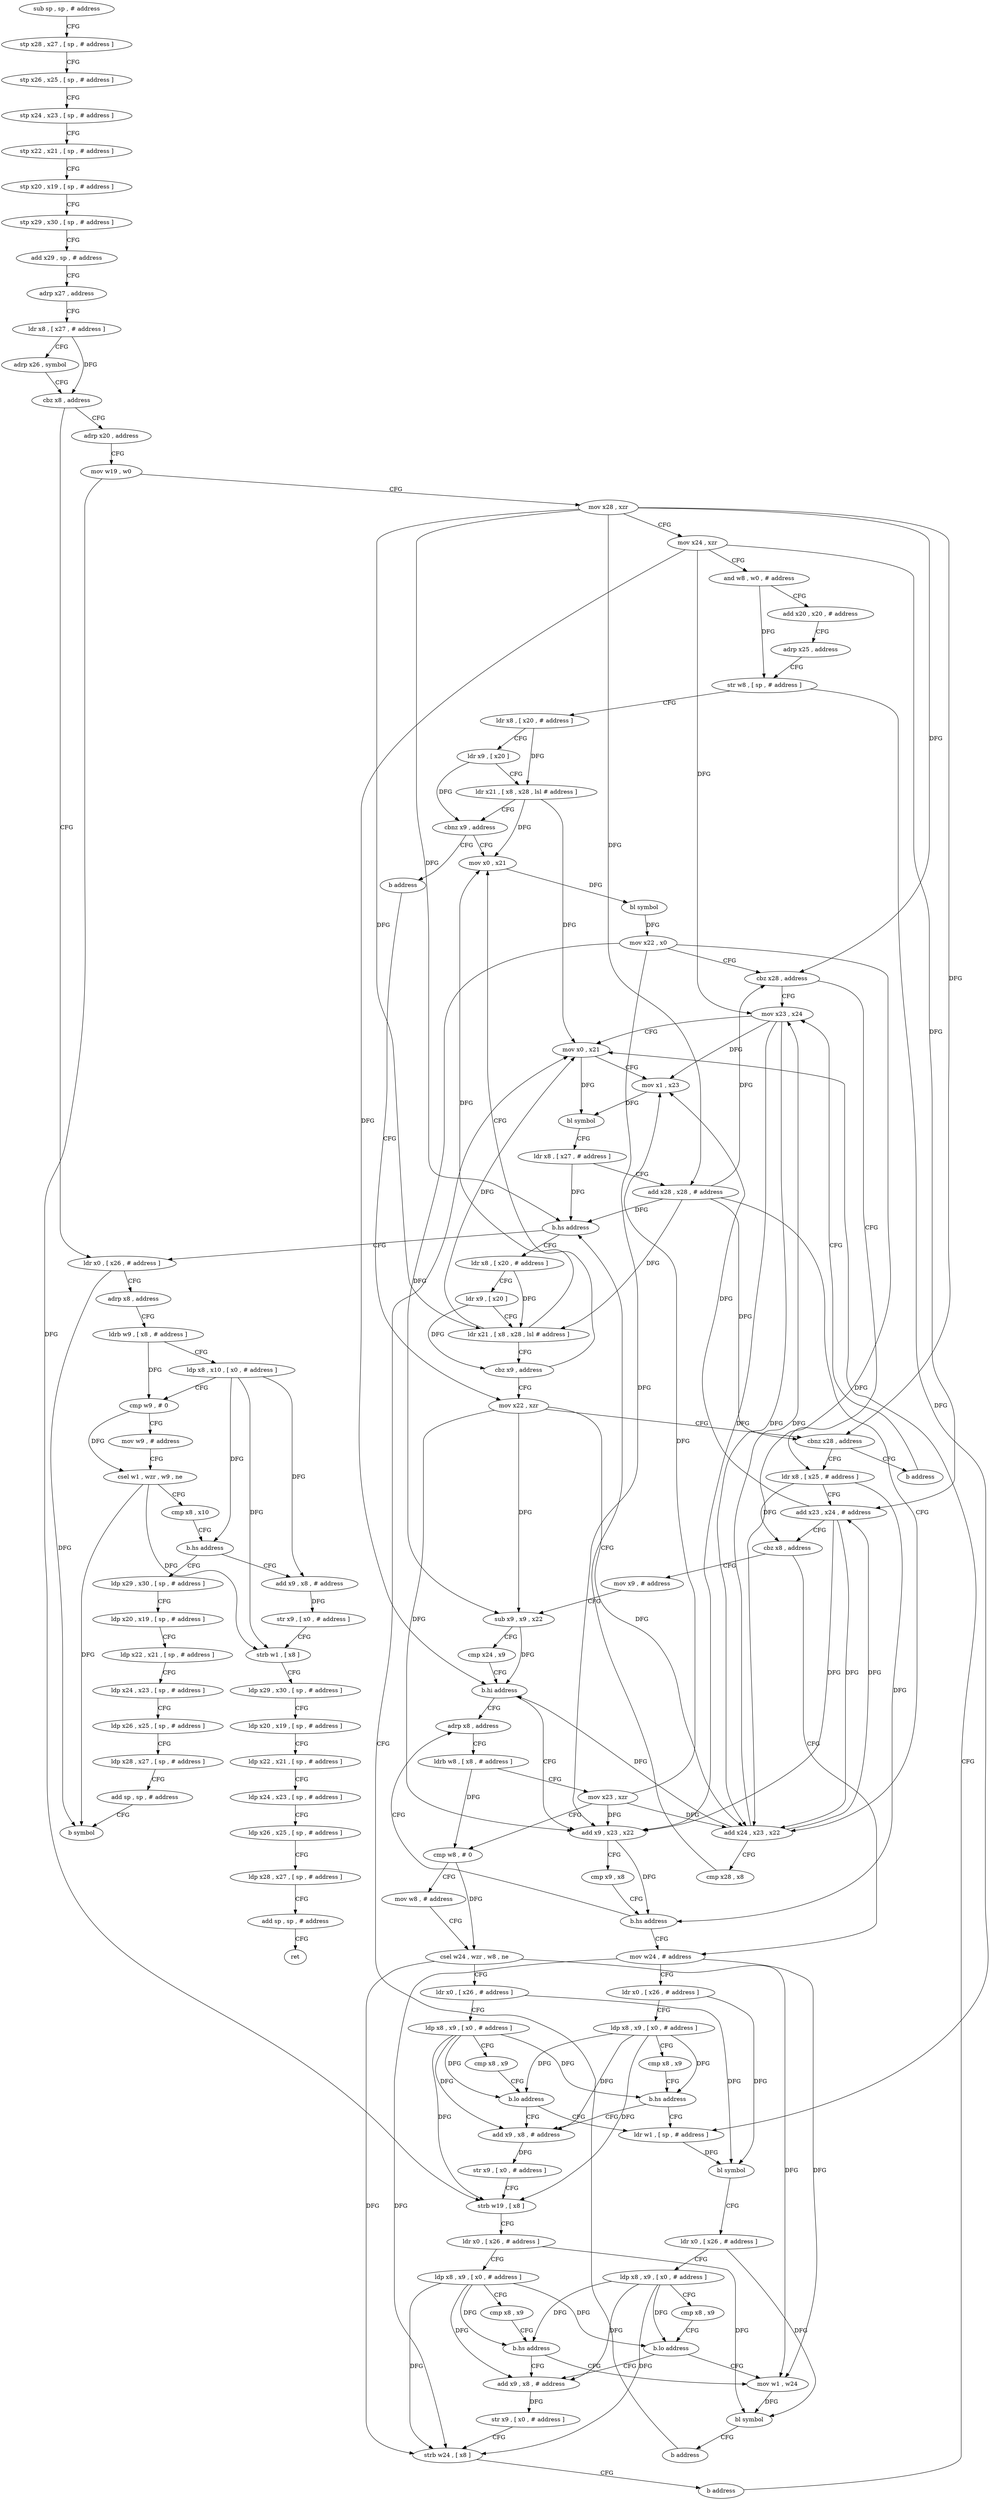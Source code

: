 digraph "func" {
"4244944" [label = "sub sp , sp , # address" ]
"4244948" [label = "stp x28 , x27 , [ sp , # address ]" ]
"4244952" [label = "stp x26 , x25 , [ sp , # address ]" ]
"4244956" [label = "stp x24 , x23 , [ sp , # address ]" ]
"4244960" [label = "stp x22 , x21 , [ sp , # address ]" ]
"4244964" [label = "stp x20 , x19 , [ sp , # address ]" ]
"4244968" [label = "stp x29 , x30 , [ sp , # address ]" ]
"4244972" [label = "add x29 , sp , # address" ]
"4244976" [label = "adrp x27 , address" ]
"4244980" [label = "ldr x8 , [ x27 , # address ]" ]
"4244984" [label = "adrp x26 , symbol" ]
"4244988" [label = "cbz x8 , address" ]
"4245304" [label = "ldr x0 , [ x26 , # address ]" ]
"4244992" [label = "adrp x20 , address" ]
"4245308" [label = "adrp x8 , address" ]
"4245312" [label = "ldrb w9 , [ x8 , # address ]" ]
"4245316" [label = "ldp x8 , x10 , [ x0 , # address ]" ]
"4245320" [label = "cmp w9 , # 0" ]
"4245324" [label = "mov w9 , # address" ]
"4245328" [label = "csel w1 , wzr , w9 , ne" ]
"4245332" [label = "cmp x8 , x10" ]
"4245336" [label = "b.hs address" ]
"4245384" [label = "ldp x29 , x30 , [ sp , # address ]" ]
"4245340" [label = "add x9 , x8 , # address" ]
"4244996" [label = "mov w19 , w0" ]
"4245000" [label = "mov x28 , xzr" ]
"4245004" [label = "mov x24 , xzr" ]
"4245008" [label = "and w8 , w0 , # address" ]
"4245012" [label = "add x20 , x20 , # address" ]
"4245016" [label = "adrp x25 , address" ]
"4245020" [label = "str w8 , [ sp , # address ]" ]
"4245024" [label = "ldr x8 , [ x20 , # address ]" ]
"4245028" [label = "ldr x9 , [ x20 ]" ]
"4245032" [label = "ldr x21 , [ x8 , x28 , lsl # address ]" ]
"4245036" [label = "cbnz x9 , address" ]
"4245096" [label = "mov x0 , x21" ]
"4245040" [label = "b address" ]
"4245388" [label = "ldp x20 , x19 , [ sp , # address ]" ]
"4245392" [label = "ldp x22 , x21 , [ sp , # address ]" ]
"4245396" [label = "ldp x24 , x23 , [ sp , # address ]" ]
"4245400" [label = "ldp x26 , x25 , [ sp , # address ]" ]
"4245404" [label = "ldp x28 , x27 , [ sp , # address ]" ]
"4245408" [label = "add sp , sp , # address" ]
"4245412" [label = "b symbol" ]
"4245344" [label = "str x9 , [ x0 , # address ]" ]
"4245348" [label = "strb w1 , [ x8 ]" ]
"4245352" [label = "ldp x29 , x30 , [ sp , # address ]" ]
"4245356" [label = "ldp x20 , x19 , [ sp , # address ]" ]
"4245360" [label = "ldp x22 , x21 , [ sp , # address ]" ]
"4245364" [label = "ldp x24 , x23 , [ sp , # address ]" ]
"4245368" [label = "ldp x26 , x25 , [ sp , # address ]" ]
"4245372" [label = "ldp x28 , x27 , [ sp , # address ]" ]
"4245376" [label = "add sp , sp , # address" ]
"4245380" [label = "ret" ]
"4245100" [label = "bl symbol" ]
"4245104" [label = "mov x22 , x0" ]
"4245108" [label = "cbz x28 , address" ]
"4245044" [label = "mov x23 , x24" ]
"4245112" [label = "ldr x8 , [ x25 , # address ]" ]
"4245216" [label = "mov x22 , xzr" ]
"4245048" [label = "mov x0 , x21" ]
"4245116" [label = "add x23 , x24 , # address" ]
"4245120" [label = "cbz x8 , address" ]
"4245152" [label = "mov w24 , # address" ]
"4245124" [label = "mov x9 , # address" ]
"4245220" [label = "cbnz x28 , address" ]
"4245224" [label = "b address" ]
"4245080" [label = "ldr x8 , [ x20 , # address ]" ]
"4245084" [label = "ldr x9 , [ x20 ]" ]
"4245088" [label = "ldr x21 , [ x8 , x28 , lsl # address ]" ]
"4245092" [label = "cbz x9 , address" ]
"4245156" [label = "ldr x0 , [ x26 , # address ]" ]
"4245160" [label = "ldp x8 , x9 , [ x0 , # address ]" ]
"4245164" [label = "cmp x8 , x9" ]
"4245168" [label = "b.hs address" ]
"4245268" [label = "ldr w1 , [ sp , # address ]" ]
"4245172" [label = "add x9 , x8 , # address" ]
"4245128" [label = "sub x9 , x9 , x22" ]
"4245132" [label = "cmp x24 , x9" ]
"4245136" [label = "b.hi address" ]
"4245228" [label = "adrp x8 , address" ]
"4245140" [label = "add x9 , x23 , x22" ]
"4245272" [label = "bl symbol" ]
"4245276" [label = "ldr x0 , [ x26 , # address ]" ]
"4245280" [label = "ldp x8 , x9 , [ x0 , # address ]" ]
"4245284" [label = "cmp x8 , x9" ]
"4245288" [label = "b.lo address" ]
"4245200" [label = "add x9 , x8 , # address" ]
"4245292" [label = "mov w1 , w24" ]
"4245176" [label = "str x9 , [ x0 , # address ]" ]
"4245180" [label = "strb w19 , [ x8 ]" ]
"4245184" [label = "ldr x0 , [ x26 , # address ]" ]
"4245188" [label = "ldp x8 , x9 , [ x0 , # address ]" ]
"4245192" [label = "cmp x8 , x9" ]
"4245196" [label = "b.hs address" ]
"4245232" [label = "ldrb w8 , [ x8 , # address ]" ]
"4245236" [label = "mov x23 , xzr" ]
"4245240" [label = "cmp w8 , # 0" ]
"4245244" [label = "mov w8 , # address" ]
"4245248" [label = "csel w24 , wzr , w8 , ne" ]
"4245252" [label = "ldr x0 , [ x26 , # address ]" ]
"4245256" [label = "ldp x8 , x9 , [ x0 , # address ]" ]
"4245260" [label = "cmp x8 , x9" ]
"4245264" [label = "b.lo address" ]
"4245144" [label = "cmp x9 , x8" ]
"4245148" [label = "b.hs address" ]
"4245204" [label = "str x9 , [ x0 , # address ]" ]
"4245208" [label = "strb w24 , [ x8 ]" ]
"4245212" [label = "b address" ]
"4245296" [label = "bl symbol" ]
"4245300" [label = "b address" ]
"4245052" [label = "mov x1 , x23" ]
"4245056" [label = "bl symbol" ]
"4245060" [label = "ldr x8 , [ x27 , # address ]" ]
"4245064" [label = "add x28 , x28 , # address" ]
"4245068" [label = "add x24 , x23 , x22" ]
"4245072" [label = "cmp x28 , x8" ]
"4245076" [label = "b.hs address" ]
"4244944" -> "4244948" [ label = "CFG" ]
"4244948" -> "4244952" [ label = "CFG" ]
"4244952" -> "4244956" [ label = "CFG" ]
"4244956" -> "4244960" [ label = "CFG" ]
"4244960" -> "4244964" [ label = "CFG" ]
"4244964" -> "4244968" [ label = "CFG" ]
"4244968" -> "4244972" [ label = "CFG" ]
"4244972" -> "4244976" [ label = "CFG" ]
"4244976" -> "4244980" [ label = "CFG" ]
"4244980" -> "4244984" [ label = "CFG" ]
"4244980" -> "4244988" [ label = "DFG" ]
"4244984" -> "4244988" [ label = "CFG" ]
"4244988" -> "4245304" [ label = "CFG" ]
"4244988" -> "4244992" [ label = "CFG" ]
"4245304" -> "4245308" [ label = "CFG" ]
"4245304" -> "4245412" [ label = "DFG" ]
"4244992" -> "4244996" [ label = "CFG" ]
"4245308" -> "4245312" [ label = "CFG" ]
"4245312" -> "4245316" [ label = "CFG" ]
"4245312" -> "4245320" [ label = "DFG" ]
"4245316" -> "4245320" [ label = "CFG" ]
"4245316" -> "4245336" [ label = "DFG" ]
"4245316" -> "4245340" [ label = "DFG" ]
"4245316" -> "4245348" [ label = "DFG" ]
"4245320" -> "4245324" [ label = "CFG" ]
"4245320" -> "4245328" [ label = "DFG" ]
"4245324" -> "4245328" [ label = "CFG" ]
"4245328" -> "4245332" [ label = "CFG" ]
"4245328" -> "4245412" [ label = "DFG" ]
"4245328" -> "4245348" [ label = "DFG" ]
"4245332" -> "4245336" [ label = "CFG" ]
"4245336" -> "4245384" [ label = "CFG" ]
"4245336" -> "4245340" [ label = "CFG" ]
"4245384" -> "4245388" [ label = "CFG" ]
"4245340" -> "4245344" [ label = "DFG" ]
"4244996" -> "4245000" [ label = "CFG" ]
"4244996" -> "4245180" [ label = "DFG" ]
"4245000" -> "4245004" [ label = "CFG" ]
"4245000" -> "4245108" [ label = "DFG" ]
"4245000" -> "4245220" [ label = "DFG" ]
"4245000" -> "4245064" [ label = "DFG" ]
"4245000" -> "4245076" [ label = "DFG" ]
"4245000" -> "4245088" [ label = "DFG" ]
"4245004" -> "4245008" [ label = "CFG" ]
"4245004" -> "4245044" [ label = "DFG" ]
"4245004" -> "4245116" [ label = "DFG" ]
"4245004" -> "4245136" [ label = "DFG" ]
"4245008" -> "4245012" [ label = "CFG" ]
"4245008" -> "4245020" [ label = "DFG" ]
"4245012" -> "4245016" [ label = "CFG" ]
"4245016" -> "4245020" [ label = "CFG" ]
"4245020" -> "4245024" [ label = "CFG" ]
"4245020" -> "4245268" [ label = "DFG" ]
"4245024" -> "4245028" [ label = "CFG" ]
"4245024" -> "4245032" [ label = "DFG" ]
"4245028" -> "4245032" [ label = "CFG" ]
"4245028" -> "4245036" [ label = "DFG" ]
"4245032" -> "4245036" [ label = "CFG" ]
"4245032" -> "4245096" [ label = "DFG" ]
"4245032" -> "4245048" [ label = "DFG" ]
"4245036" -> "4245096" [ label = "CFG" ]
"4245036" -> "4245040" [ label = "CFG" ]
"4245096" -> "4245100" [ label = "DFG" ]
"4245040" -> "4245216" [ label = "CFG" ]
"4245388" -> "4245392" [ label = "CFG" ]
"4245392" -> "4245396" [ label = "CFG" ]
"4245396" -> "4245400" [ label = "CFG" ]
"4245400" -> "4245404" [ label = "CFG" ]
"4245404" -> "4245408" [ label = "CFG" ]
"4245408" -> "4245412" [ label = "CFG" ]
"4245344" -> "4245348" [ label = "CFG" ]
"4245348" -> "4245352" [ label = "CFG" ]
"4245352" -> "4245356" [ label = "CFG" ]
"4245356" -> "4245360" [ label = "CFG" ]
"4245360" -> "4245364" [ label = "CFG" ]
"4245364" -> "4245368" [ label = "CFG" ]
"4245368" -> "4245372" [ label = "CFG" ]
"4245372" -> "4245376" [ label = "CFG" ]
"4245376" -> "4245380" [ label = "CFG" ]
"4245100" -> "4245104" [ label = "DFG" ]
"4245104" -> "4245108" [ label = "CFG" ]
"4245104" -> "4245068" [ label = "DFG" ]
"4245104" -> "4245128" [ label = "DFG" ]
"4245104" -> "4245140" [ label = "DFG" ]
"4245108" -> "4245044" [ label = "CFG" ]
"4245108" -> "4245112" [ label = "CFG" ]
"4245044" -> "4245048" [ label = "CFG" ]
"4245044" -> "4245052" [ label = "DFG" ]
"4245044" -> "4245068" [ label = "DFG" ]
"4245044" -> "4245140" [ label = "DFG" ]
"4245112" -> "4245116" [ label = "CFG" ]
"4245112" -> "4245120" [ label = "DFG" ]
"4245112" -> "4245148" [ label = "DFG" ]
"4245216" -> "4245220" [ label = "CFG" ]
"4245216" -> "4245068" [ label = "DFG" ]
"4245216" -> "4245128" [ label = "DFG" ]
"4245216" -> "4245140" [ label = "DFG" ]
"4245048" -> "4245052" [ label = "CFG" ]
"4245048" -> "4245056" [ label = "DFG" ]
"4245116" -> "4245120" [ label = "CFG" ]
"4245116" -> "4245052" [ label = "DFG" ]
"4245116" -> "4245068" [ label = "DFG" ]
"4245116" -> "4245140" [ label = "DFG" ]
"4245120" -> "4245152" [ label = "CFG" ]
"4245120" -> "4245124" [ label = "CFG" ]
"4245152" -> "4245156" [ label = "CFG" ]
"4245152" -> "4245208" [ label = "DFG" ]
"4245152" -> "4245292" [ label = "DFG" ]
"4245124" -> "4245128" [ label = "CFG" ]
"4245220" -> "4245112" [ label = "CFG" ]
"4245220" -> "4245224" [ label = "CFG" ]
"4245224" -> "4245044" [ label = "CFG" ]
"4245080" -> "4245084" [ label = "CFG" ]
"4245080" -> "4245088" [ label = "DFG" ]
"4245084" -> "4245088" [ label = "CFG" ]
"4245084" -> "4245092" [ label = "DFG" ]
"4245088" -> "4245092" [ label = "CFG" ]
"4245088" -> "4245096" [ label = "DFG" ]
"4245088" -> "4245048" [ label = "DFG" ]
"4245092" -> "4245216" [ label = "CFG" ]
"4245092" -> "4245096" [ label = "CFG" ]
"4245156" -> "4245160" [ label = "CFG" ]
"4245156" -> "4245272" [ label = "DFG" ]
"4245160" -> "4245164" [ label = "CFG" ]
"4245160" -> "4245168" [ label = "DFG" ]
"4245160" -> "4245172" [ label = "DFG" ]
"4245160" -> "4245180" [ label = "DFG" ]
"4245160" -> "4245264" [ label = "DFG" ]
"4245164" -> "4245168" [ label = "CFG" ]
"4245168" -> "4245268" [ label = "CFG" ]
"4245168" -> "4245172" [ label = "CFG" ]
"4245268" -> "4245272" [ label = "DFG" ]
"4245172" -> "4245176" [ label = "DFG" ]
"4245128" -> "4245132" [ label = "CFG" ]
"4245128" -> "4245136" [ label = "DFG" ]
"4245132" -> "4245136" [ label = "CFG" ]
"4245136" -> "4245228" [ label = "CFG" ]
"4245136" -> "4245140" [ label = "CFG" ]
"4245228" -> "4245232" [ label = "CFG" ]
"4245140" -> "4245144" [ label = "CFG" ]
"4245140" -> "4245148" [ label = "DFG" ]
"4245272" -> "4245276" [ label = "CFG" ]
"4245276" -> "4245280" [ label = "CFG" ]
"4245276" -> "4245296" [ label = "DFG" ]
"4245280" -> "4245284" [ label = "CFG" ]
"4245280" -> "4245288" [ label = "DFG" ]
"4245280" -> "4245196" [ label = "DFG" ]
"4245280" -> "4245200" [ label = "DFG" ]
"4245280" -> "4245208" [ label = "DFG" ]
"4245284" -> "4245288" [ label = "CFG" ]
"4245288" -> "4245200" [ label = "CFG" ]
"4245288" -> "4245292" [ label = "CFG" ]
"4245200" -> "4245204" [ label = "DFG" ]
"4245292" -> "4245296" [ label = "DFG" ]
"4245176" -> "4245180" [ label = "CFG" ]
"4245180" -> "4245184" [ label = "CFG" ]
"4245184" -> "4245188" [ label = "CFG" ]
"4245184" -> "4245296" [ label = "DFG" ]
"4245188" -> "4245192" [ label = "CFG" ]
"4245188" -> "4245288" [ label = "DFG" ]
"4245188" -> "4245196" [ label = "DFG" ]
"4245188" -> "4245200" [ label = "DFG" ]
"4245188" -> "4245208" [ label = "DFG" ]
"4245192" -> "4245196" [ label = "CFG" ]
"4245196" -> "4245292" [ label = "CFG" ]
"4245196" -> "4245200" [ label = "CFG" ]
"4245232" -> "4245236" [ label = "CFG" ]
"4245232" -> "4245240" [ label = "DFG" ]
"4245236" -> "4245240" [ label = "CFG" ]
"4245236" -> "4245052" [ label = "DFG" ]
"4245236" -> "4245068" [ label = "DFG" ]
"4245236" -> "4245140" [ label = "DFG" ]
"4245240" -> "4245244" [ label = "CFG" ]
"4245240" -> "4245248" [ label = "DFG" ]
"4245244" -> "4245248" [ label = "CFG" ]
"4245248" -> "4245252" [ label = "CFG" ]
"4245248" -> "4245208" [ label = "DFG" ]
"4245248" -> "4245292" [ label = "DFG" ]
"4245252" -> "4245256" [ label = "CFG" ]
"4245252" -> "4245272" [ label = "DFG" ]
"4245256" -> "4245260" [ label = "CFG" ]
"4245256" -> "4245172" [ label = "DFG" ]
"4245256" -> "4245168" [ label = "DFG" ]
"4245256" -> "4245180" [ label = "DFG" ]
"4245256" -> "4245264" [ label = "DFG" ]
"4245260" -> "4245264" [ label = "CFG" ]
"4245264" -> "4245172" [ label = "CFG" ]
"4245264" -> "4245268" [ label = "CFG" ]
"4245144" -> "4245148" [ label = "CFG" ]
"4245148" -> "4245228" [ label = "CFG" ]
"4245148" -> "4245152" [ label = "CFG" ]
"4245204" -> "4245208" [ label = "CFG" ]
"4245208" -> "4245212" [ label = "CFG" ]
"4245212" -> "4245048" [ label = "CFG" ]
"4245296" -> "4245300" [ label = "CFG" ]
"4245300" -> "4245048" [ label = "CFG" ]
"4245052" -> "4245056" [ label = "DFG" ]
"4245056" -> "4245060" [ label = "CFG" ]
"4245060" -> "4245064" [ label = "CFG" ]
"4245060" -> "4245076" [ label = "DFG" ]
"4245064" -> "4245068" [ label = "CFG" ]
"4245064" -> "4245108" [ label = "DFG" ]
"4245064" -> "4245220" [ label = "DFG" ]
"4245064" -> "4245076" [ label = "DFG" ]
"4245064" -> "4245088" [ label = "DFG" ]
"4245068" -> "4245072" [ label = "CFG" ]
"4245068" -> "4245044" [ label = "DFG" ]
"4245068" -> "4245116" [ label = "DFG" ]
"4245068" -> "4245136" [ label = "DFG" ]
"4245072" -> "4245076" [ label = "CFG" ]
"4245076" -> "4245304" [ label = "CFG" ]
"4245076" -> "4245080" [ label = "CFG" ]
}
